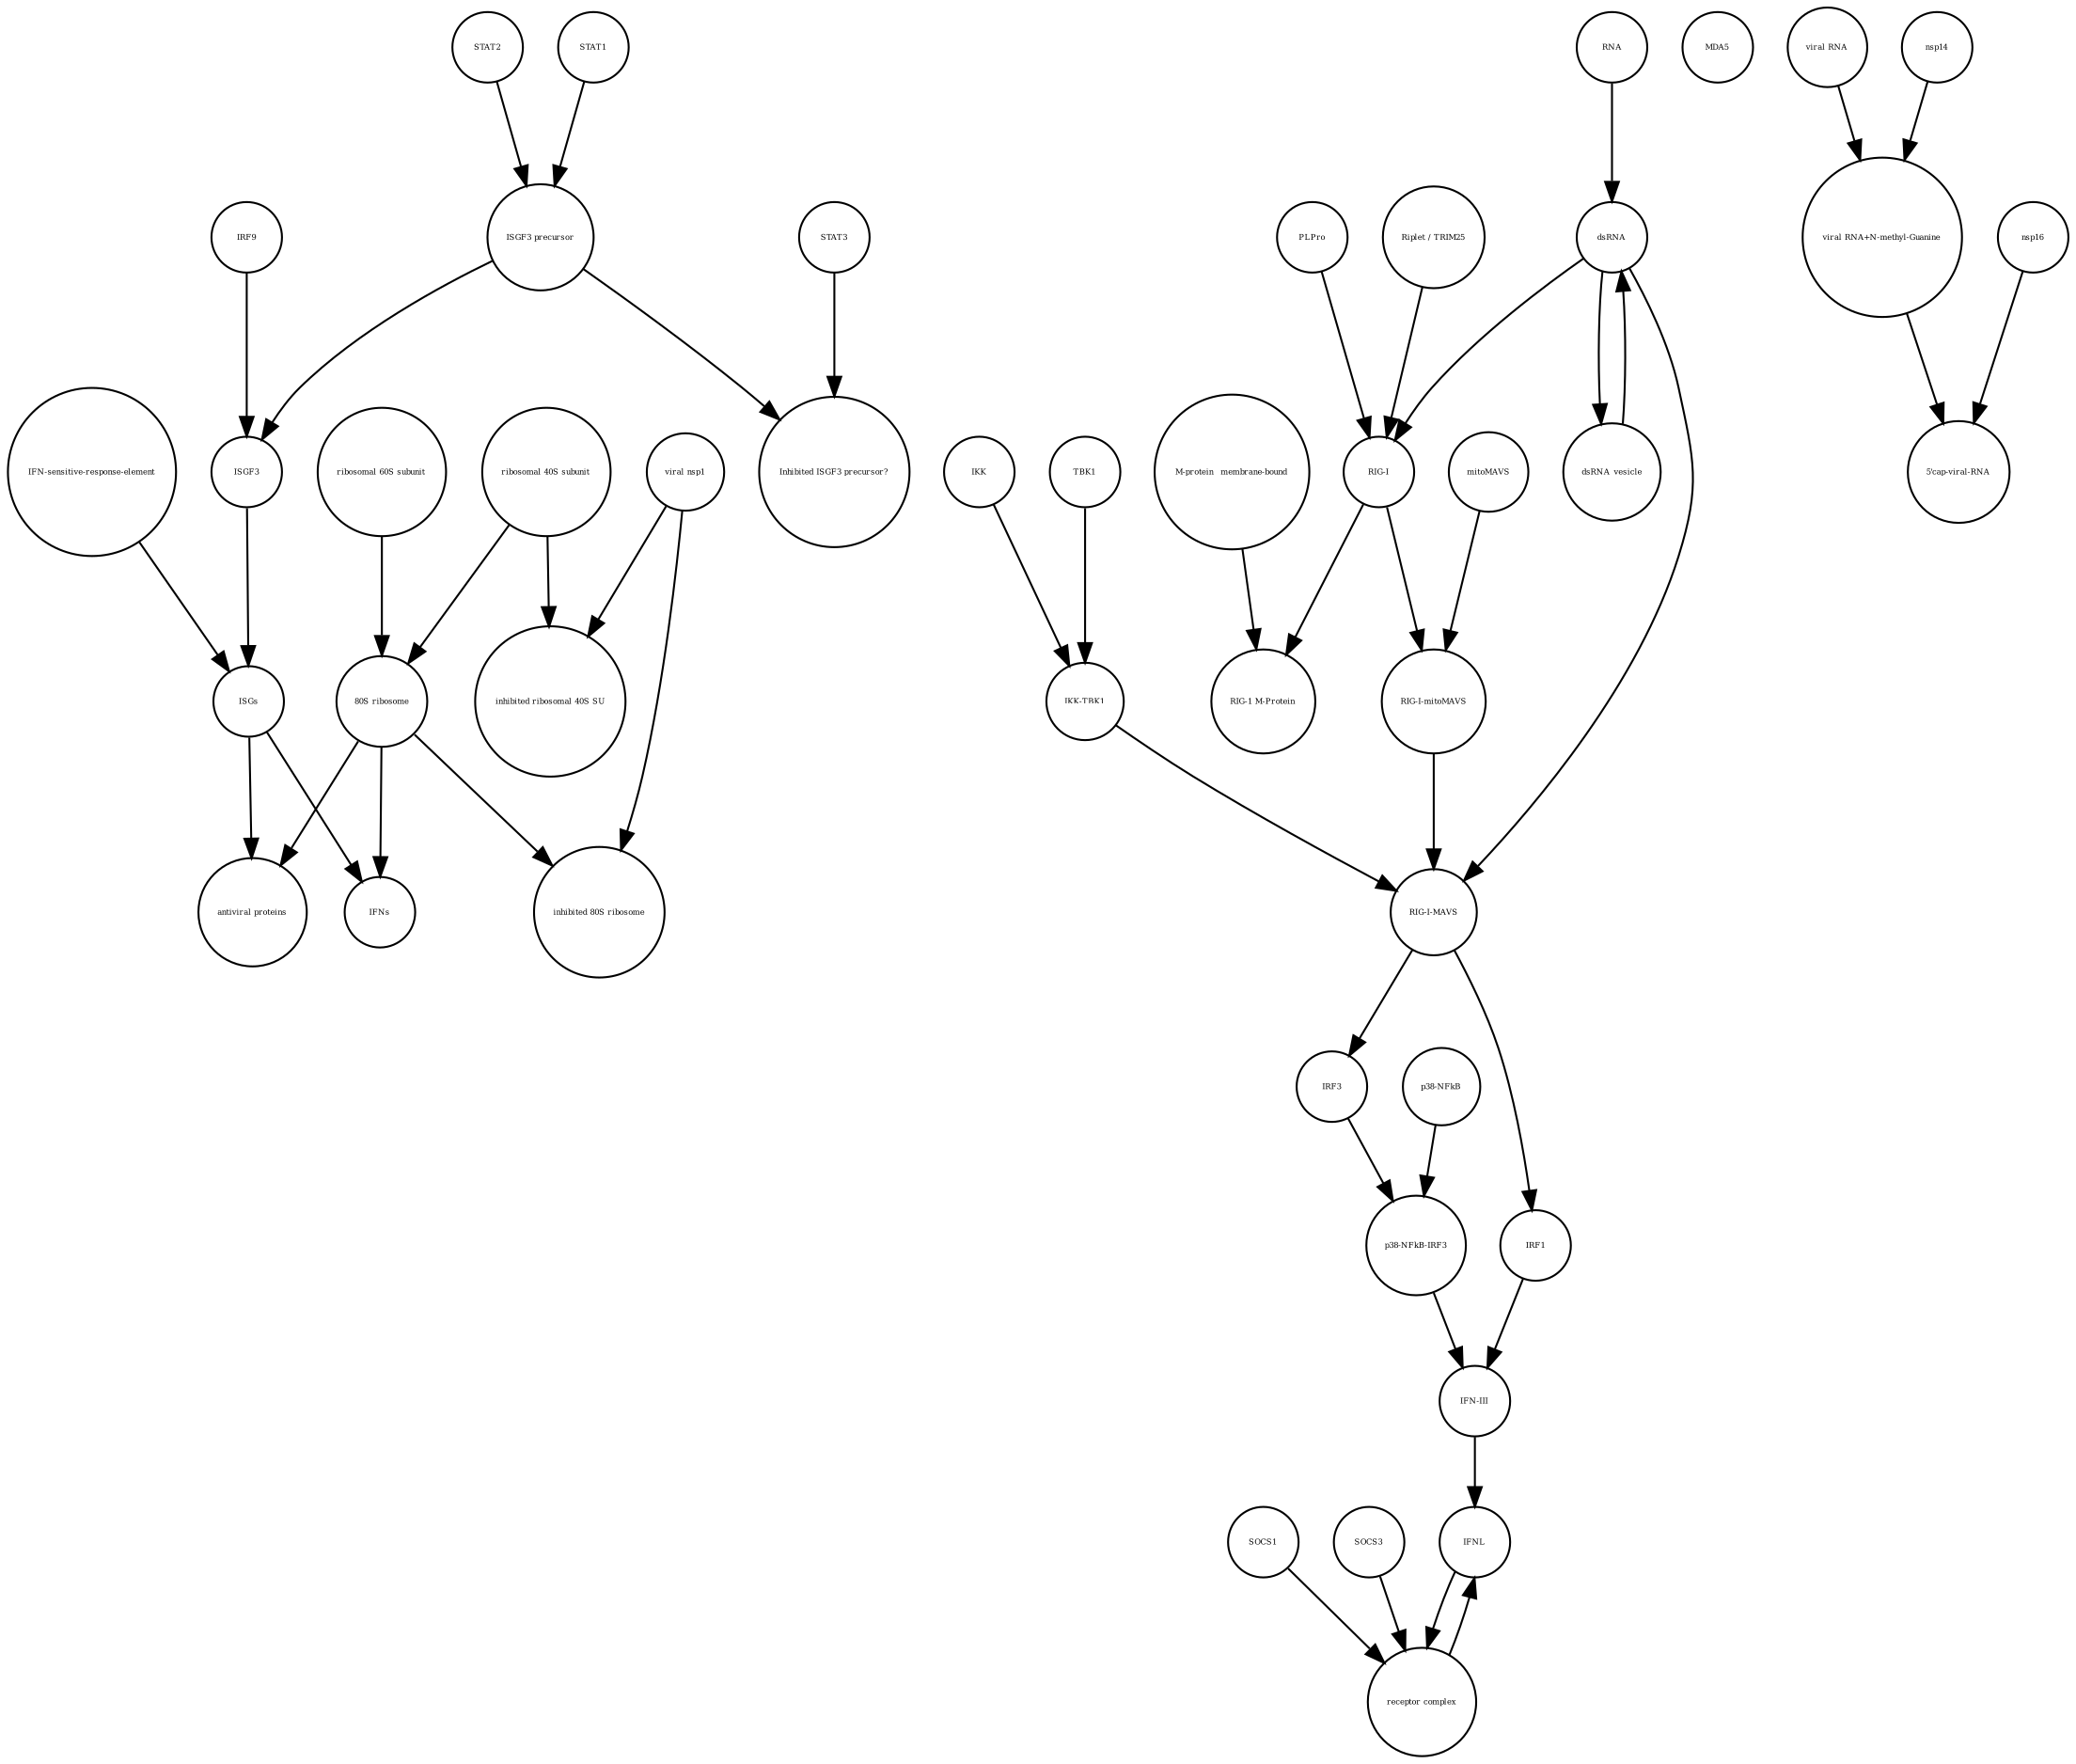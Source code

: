 strict digraph  {
"IFN-sensitive-response-element" [annotation="", bipartite=0, cls="nucleic acid feature", fontsize=4, label="IFN-sensitive-response-element", shape=circle];
"p38-NFkB-IRF3" [annotation="", bipartite=0, cls=complex, fontsize=4, label="p38-NFkB-IRF3", shape=circle];
"receptor complex" [annotation="", bipartite=0, cls=complex, fontsize=4, label="receptor complex", shape=circle];
RNA [annotation="", bipartite=0, cls="nucleic acid feature", fontsize=4, label=RNA, shape=circle];
dsRNA_vesicle [annotation="", bipartite=0, cls="nucleic acid feature", fontsize=4, label=dsRNA_vesicle, shape=circle];
"Inhibited ISGF3 precursor?" [annotation="", bipartite=0, cls=complex, fontsize=4, label="Inhibited ISGF3 precursor?", shape=circle];
"IKK-TBK1" [annotation="", bipartite=0, cls=complex, fontsize=4, label="IKK-TBK1", shape=circle];
"80S ribosome" [annotation="", bipartite=0, cls=complex, fontsize=4, label="80S ribosome", shape=circle];
MDA5 [annotation="", bipartite=0, cls=macromolecule, fontsize=4, label=MDA5, shape=circle];
STAT2 [annotation="", bipartite=0, cls=macromolecule, fontsize=4, label=STAT2, shape=circle];
"ISGF3 precursor" [annotation="", bipartite=0, cls=complex, fontsize=4, label="ISGF3 precursor", shape=circle];
IFNs [annotation="", bipartite=0, cls=macromolecule, fontsize=4, label=IFNs, shape=circle];
"RIG-1 M-Protein" [annotation="", bipartite=0, cls=complex, fontsize=4, label="RIG-1 M-Protein", shape=circle];
STAT3 [annotation="", bipartite=0, cls=macromolecule, fontsize=4, label=STAT3, shape=circle];
ISGs [annotation="", bipartite=0, cls="nucleic acid feature", fontsize=4, label=ISGs, shape=circle];
IRF3 [annotation="", bipartite=0, cls=macromolecule, fontsize=4, label=IRF3, shape=circle];
IKK [annotation="", bipartite=0, cls=macromolecule, fontsize=4, label=IKK, shape=circle];
"p38-NFkB" [annotation="", bipartite=0, cls=complex, fontsize=4, label="p38-NFkB", shape=circle];
IRF1 [annotation="", bipartite=0, cls=macromolecule, fontsize=4, label=IRF1, shape=circle];
"RIG-I" [annotation="", bipartite=0, cls=macromolecule, fontsize=4, label="RIG-I", shape=circle];
SOCS1 [annotation="", bipartite=0, cls=macromolecule, fontsize=4, label=SOCS1, shape=circle];
dsRNA [annotation="", bipartite=0, cls="nucleic acid feature", fontsize=4, label=dsRNA, shape=circle];
"RIG-I-mitoMAVS" [annotation="", bipartite=0, cls=complex, fontsize=4, label="RIG-I-mitoMAVS", shape=circle];
"viral nsp1" [annotation="", bipartite=0, cls=macromolecule, fontsize=4, label="viral nsp1", shape=circle];
IRF9 [annotation="", bipartite=0, cls=macromolecule, fontsize=4, label=IRF9, shape=circle];
"viral RNA" [annotation="", bipartite=0, cls="nucleic acid feature", fontsize=4, label="viral RNA", shape=circle];
STAT1 [annotation="", bipartite=0, cls=macromolecule, fontsize=4, label=STAT1, shape=circle];
"5'cap-viral-RNA" [annotation="", bipartite=0, cls="nucleic acid feature", fontsize=4, label="5'cap-viral-RNA", shape=circle];
"ribosomal 40S subunit" [annotation="", bipartite=0, cls=complex, fontsize=4, label="ribosomal 40S subunit", shape=circle];
mitoMAVS [annotation="", bipartite=0, cls=macromolecule, fontsize=4, label=mitoMAVS, shape=circle];
PLPro [annotation="", bipartite=0, cls=macromolecule, fontsize=4, label=PLPro, shape=circle];
"RIG-I-MAVS" [annotation="", bipartite=0, cls=complex, fontsize=4, label="RIG-I-MAVS", shape=circle];
"inhibited 80S ribosome" [annotation="", bipartite=0, cls=complex, fontsize=4, label="inhibited 80S ribosome", shape=circle];
SOCS3 [annotation="", bipartite=0, cls=macromolecule, fontsize=4, label=SOCS3, shape=circle];
ISGF3 [annotation="", bipartite=0, cls=complex, fontsize=4, label=ISGF3, shape=circle];
"inhibited ribosomal 40S SU" [annotation="urn_miriam_doi_10.1101%2F2020.05.18.102467", bipartite=0, cls=complex, fontsize=4, label="inhibited ribosomal 40S SU", shape=circle];
"M-protein_ membrane-bound" [annotation="", bipartite=0, cls=macromolecule, fontsize=4, label="M-protein_ membrane-bound", shape=circle];
TBK1 [annotation="", bipartite=0, cls=macromolecule, fontsize=4, label=TBK1, shape=circle];
"IFN-III" [annotation="", bipartite=0, cls=macromolecule, fontsize=4, label="IFN-III", shape=circle];
"Riplet / TRIM25" [annotation="", bipartite=0, cls=macromolecule, fontsize=4, label="Riplet / TRIM25", shape=circle];
"antiviral proteins" [annotation="", bipartite=0, cls=macromolecule, fontsize=4, label="antiviral proteins", shape=circle];
IFNL [annotation="", bipartite=0, cls=macromolecule, fontsize=4, label=IFNL, shape=circle];
"viral RNA+N-methyl-Guanine" [annotation="", bipartite=0, cls="nucleic acid feature", fontsize=4, label="viral RNA+N-methyl-Guanine", shape=circle];
nsp16 [annotation="", bipartite=0, cls=macromolecule, fontsize=4, label=nsp16, shape=circle];
nsp14 [annotation="", bipartite=0, cls=macromolecule, fontsize=4, label=nsp14, shape=circle];
"ribosomal 60S subunit" [annotation="", bipartite=0, cls=complex, fontsize=4, label="ribosomal 60S subunit", shape=circle];
"IFN-sensitive-response-element" -> ISGs  [annotation="", interaction_type=production];
"p38-NFkB-IRF3" -> "IFN-III"  [annotation="", interaction_type=stimulation];
"receptor complex" -> IFNL  [annotation="", interaction_type=production];
RNA -> dsRNA  [annotation="", interaction_type=production];
dsRNA_vesicle -> dsRNA  [annotation="", interaction_type=production];
"IKK-TBK1" -> "RIG-I-MAVS"  [annotation="", interaction_type=production];
"80S ribosome" -> "antiviral proteins"  [annotation="", interaction_type=catalysis];
"80S ribosome" -> IFNs  [annotation="", interaction_type=catalysis];
"80S ribosome" -> "inhibited 80S ribosome"  [annotation="", interaction_type=production];
STAT2 -> "ISGF3 precursor"  [annotation="", interaction_type=production];
"ISGF3 precursor" -> "Inhibited ISGF3 precursor?"  [annotation="", interaction_type=production];
"ISGF3 precursor" -> ISGF3  [annotation="", interaction_type=production];
STAT3 -> "Inhibited ISGF3 precursor?"  [annotation="", interaction_type=production];
ISGs -> "antiviral proteins"  [annotation="", interaction_type=production];
ISGs -> IFNs  [annotation="", interaction_type=production];
IRF3 -> "p38-NFkB-IRF3"  [annotation="", interaction_type=production];
IKK -> "IKK-TBK1"  [annotation="", interaction_type=production];
"p38-NFkB" -> "p38-NFkB-IRF3"  [annotation="", interaction_type=production];
IRF1 -> "IFN-III"  [annotation="", interaction_type=stimulation];
"RIG-I" -> "RIG-1 M-Protein"  [annotation="", interaction_type=production];
"RIG-I" -> "RIG-I-mitoMAVS"  [annotation="", interaction_type=production];
SOCS1 -> "receptor complex"  [annotation="", interaction_type=production];
dsRNA -> dsRNA_vesicle  [annotation="", interaction_type=production];
dsRNA -> "RIG-I-MAVS"  [annotation="", interaction_type="necessary stimulation"];
dsRNA -> "RIG-I"  [annotation="", interaction_type="necessary stimulation"];
"RIG-I-mitoMAVS" -> "RIG-I-MAVS"  [annotation="", interaction_type=production];
"viral nsp1" -> "inhibited 80S ribosome"  [annotation="", interaction_type=production];
"viral nsp1" -> "inhibited ribosomal 40S SU"  [annotation="", interaction_type=production];
IRF9 -> ISGF3  [annotation="", interaction_type=production];
"viral RNA" -> "viral RNA+N-methyl-Guanine"  [annotation="", interaction_type=production];
STAT1 -> "ISGF3 precursor"  [annotation="", interaction_type=production];
"ribosomal 40S subunit" -> "80S ribosome"  [annotation="", interaction_type=production];
"ribosomal 40S subunit" -> "inhibited ribosomal 40S SU"  [annotation="", interaction_type=production];
mitoMAVS -> "RIG-I-mitoMAVS"  [annotation="", interaction_type=production];
PLPro -> "RIG-I"  [annotation="", interaction_type=catalysis];
"RIG-I-MAVS" -> IRF3  [annotation="", interaction_type=stimulation];
"RIG-I-MAVS" -> IRF1  [annotation="", interaction_type=catalysis];
SOCS3 -> "receptor complex"  [annotation="", interaction_type=production];
ISGF3 -> ISGs  [annotation="", interaction_type="necessary stimulation"];
"M-protein_ membrane-bound" -> "RIG-1 M-Protein"  [annotation="", interaction_type=production];
TBK1 -> "IKK-TBK1"  [annotation="", interaction_type=production];
"IFN-III" -> IFNL  [annotation="", interaction_type=production];
"Riplet / TRIM25" -> "RIG-I"  [annotation="", interaction_type=catalysis];
IFNL -> "receptor complex"  [annotation="", interaction_type=stimulation];
"viral RNA+N-methyl-Guanine" -> "5'cap-viral-RNA"  [annotation="", interaction_type=production];
nsp16 -> "5'cap-viral-RNA"  [annotation="urn_miriam_doi_10.1016%2Fj.chom.2020.05.008", interaction_type=catalysis];
nsp14 -> "viral RNA+N-methyl-Guanine"  [annotation="", interaction_type=catalysis];
"ribosomal 60S subunit" -> "80S ribosome"  [annotation="", interaction_type=production];
}
